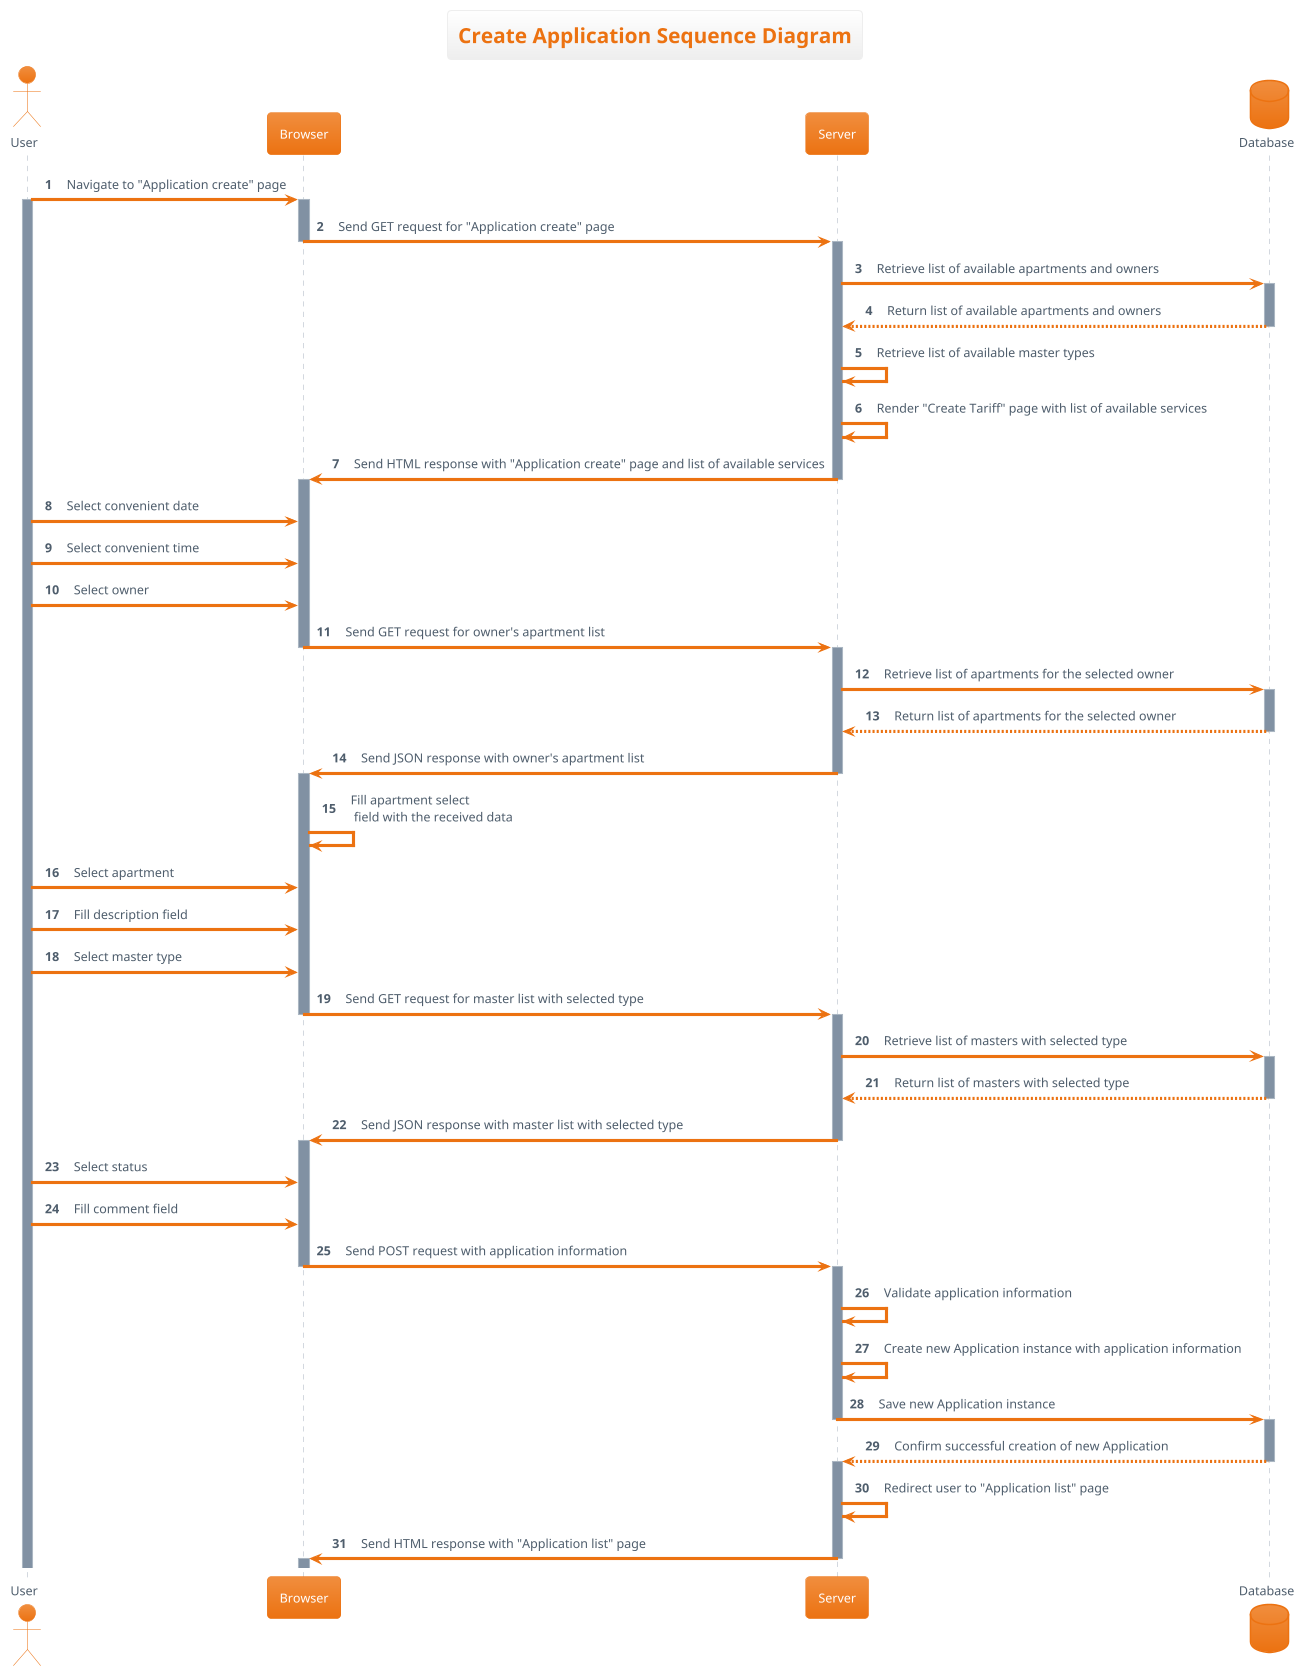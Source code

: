 @startuml
!theme aws-orange
title Create Application Sequence Diagram
autonumber
actor User
participant Browser
participant Server
database Database

User->Browser: Navigate to "Application create" page
activate Browser
activate User

Browser->Server: Send GET request for "Application create" page
deactivate Browser
activate Server
Server->Database: Retrieve list of available apartments and owners
activate Database
Database-->Server: Return list of available apartments and owners
deactivate Database
Server->Server: Retrieve list of available master types
Server->Server: Render "Create Tariff" page with list of available services
Server->Browser: Send HTML response with "Application create" page and list of available services
deactivate Server

activate Browser
User->Browser: Select convenient date
User->Browser: Select convenient time
User->Browser: Select owner
Browser->Server: Send GET request for owner's apartment list
deactivate Browser
activate Server
Server->Database: Retrieve list of apartments for the selected owner
activate Database
Database-->Server: Return list of apartments for the selected owner
deactivate Database
Server->Browser: Send JSON response with owner's apartment list
deactivate Server
activate Browser
Browser->Browser: Fill apartment select\n field with the received data
User->Browser: Select apartment
User->Browser: Fill description field
User->Browser: Select master type
Browser->Server: Send GET request for master list with selected type
deactivate Browser
activate Server
Server->Database: Retrieve list of masters with selected type
activate Database
Database-->Server: Return list of masters with selected type
deactivate Database
Server->Browser: Send JSON response with master list with selected type
deactivate Server
activate Browser
User->Browser: Select status
User->Browser: Fill comment field
Browser->Server: Send POST request with application information
deactivate Browser
activate Server
Server->Server: Validate application information

Server->Server: Create new Application instance with application information
Server->Database: Save new Application instance
deactivate Server
activate Database


Database-->Server: Confirm successful creation of new Application
deactivate Database
activate Server
Server->Server: Redirect user to "Application list" page
Server->Browser: Send HTML response with "Application list" page
deactivate Server
activate Browser

@enduml
